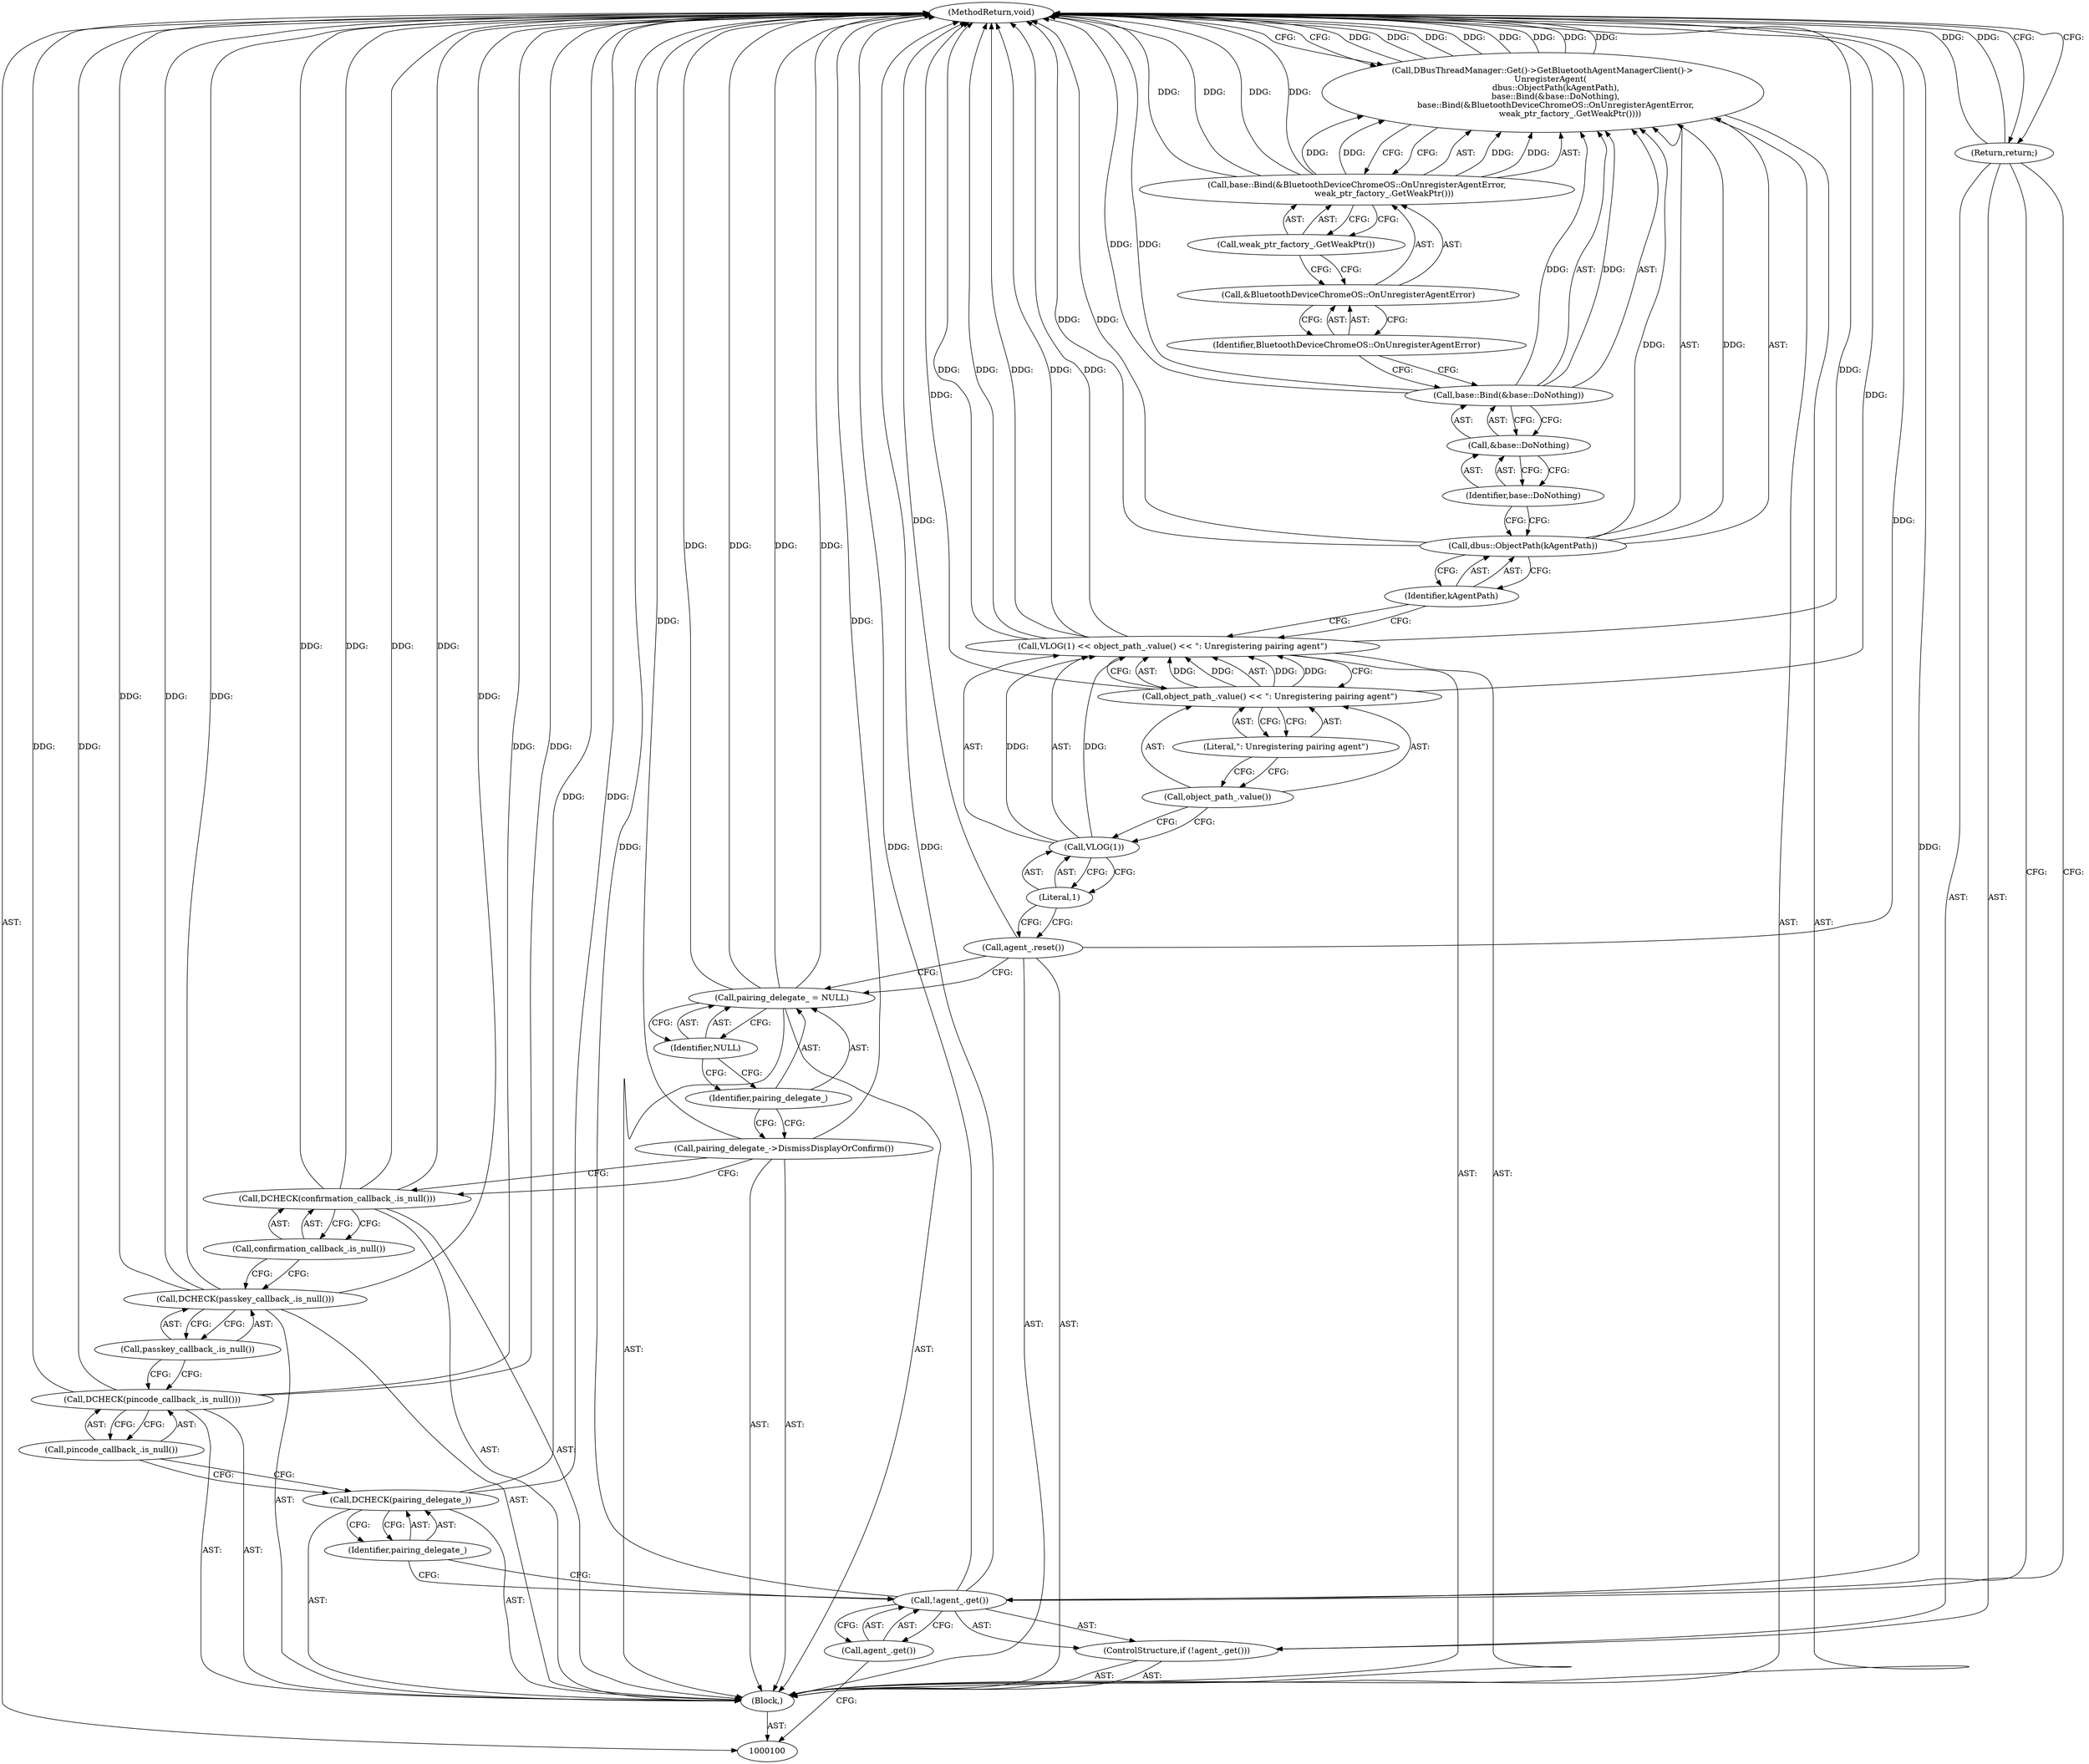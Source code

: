 digraph "1_Chrome_d358f57009b85fb7440208afa5ba87636b491889_27" {
"1000135" [label="(MethodReturn,void)"];
"1000101" [label="(Block,)"];
"1000118" [label="(Call,agent_.reset())"];
"1000122" [label="(Call,object_path_.value() << \": Unregistering pairing agent\")"];
"1000123" [label="(Call,object_path_.value())"];
"1000119" [label="(Call,VLOG(1) << object_path_.value() << \": Unregistering pairing agent\")"];
"1000120" [label="(Call,VLOG(1))"];
"1000124" [label="(Literal,\": Unregistering pairing agent\")"];
"1000121" [label="(Literal,1)"];
"1000125" [label="(Call,DBusThreadManager::Get()->GetBluetoothAgentManagerClient()->\n      UnregisterAgent(\n          dbus::ObjectPath(kAgentPath),\n          base::Bind(&base::DoNothing),\n          base::Bind(&BluetoothDeviceChromeOS::OnUnregisterAgentError,\n                     weak_ptr_factory_.GetWeakPtr())))"];
"1000126" [label="(Call,dbus::ObjectPath(kAgentPath))"];
"1000127" [label="(Identifier,kAgentPath)"];
"1000128" [label="(Call,base::Bind(&base::DoNothing))"];
"1000129" [label="(Call,&base::DoNothing)"];
"1000130" [label="(Identifier,base::DoNothing)"];
"1000131" [label="(Call,base::Bind(&BluetoothDeviceChromeOS::OnUnregisterAgentError,\n                     weak_ptr_factory_.GetWeakPtr()))"];
"1000132" [label="(Call,&BluetoothDeviceChromeOS::OnUnregisterAgentError)"];
"1000133" [label="(Identifier,BluetoothDeviceChromeOS::OnUnregisterAgentError)"];
"1000134" [label="(Call,weak_ptr_factory_.GetWeakPtr())"];
"1000102" [label="(ControlStructure,if (!agent_.get()))"];
"1000103" [label="(Call,!agent_.get())"];
"1000104" [label="(Call,agent_.get())"];
"1000105" [label="(Return,return;)"];
"1000106" [label="(Call,DCHECK(pairing_delegate_))"];
"1000107" [label="(Identifier,pairing_delegate_)"];
"1000108" [label="(Call,DCHECK(pincode_callback_.is_null()))"];
"1000109" [label="(Call,pincode_callback_.is_null())"];
"1000110" [label="(Call,DCHECK(passkey_callback_.is_null()))"];
"1000111" [label="(Call,passkey_callback_.is_null())"];
"1000112" [label="(Call,DCHECK(confirmation_callback_.is_null()))"];
"1000113" [label="(Call,confirmation_callback_.is_null())"];
"1000114" [label="(Call,pairing_delegate_->DismissDisplayOrConfirm())"];
"1000115" [label="(Call,pairing_delegate_ = NULL)"];
"1000116" [label="(Identifier,pairing_delegate_)"];
"1000117" [label="(Identifier,NULL)"];
"1000135" -> "1000100"  [label="AST: "];
"1000135" -> "1000105"  [label="CFG: "];
"1000135" -> "1000125"  [label="CFG: "];
"1000115" -> "1000135"  [label="DDG: "];
"1000115" -> "1000135"  [label="DDG: "];
"1000125" -> "1000135"  [label="DDG: "];
"1000125" -> "1000135"  [label="DDG: "];
"1000125" -> "1000135"  [label="DDG: "];
"1000125" -> "1000135"  [label="DDG: "];
"1000108" -> "1000135"  [label="DDG: "];
"1000108" -> "1000135"  [label="DDG: "];
"1000103" -> "1000135"  [label="DDG: "];
"1000103" -> "1000135"  [label="DDG: "];
"1000114" -> "1000135"  [label="DDG: "];
"1000126" -> "1000135"  [label="DDG: "];
"1000118" -> "1000135"  [label="DDG: "];
"1000112" -> "1000135"  [label="DDG: "];
"1000112" -> "1000135"  [label="DDG: "];
"1000119" -> "1000135"  [label="DDG: "];
"1000119" -> "1000135"  [label="DDG: "];
"1000119" -> "1000135"  [label="DDG: "];
"1000122" -> "1000135"  [label="DDG: "];
"1000131" -> "1000135"  [label="DDG: "];
"1000131" -> "1000135"  [label="DDG: "];
"1000128" -> "1000135"  [label="DDG: "];
"1000110" -> "1000135"  [label="DDG: "];
"1000110" -> "1000135"  [label="DDG: "];
"1000106" -> "1000135"  [label="DDG: "];
"1000105" -> "1000135"  [label="DDG: "];
"1000101" -> "1000100"  [label="AST: "];
"1000102" -> "1000101"  [label="AST: "];
"1000106" -> "1000101"  [label="AST: "];
"1000108" -> "1000101"  [label="AST: "];
"1000110" -> "1000101"  [label="AST: "];
"1000112" -> "1000101"  [label="AST: "];
"1000114" -> "1000101"  [label="AST: "];
"1000115" -> "1000101"  [label="AST: "];
"1000118" -> "1000101"  [label="AST: "];
"1000119" -> "1000101"  [label="AST: "];
"1000125" -> "1000101"  [label="AST: "];
"1000118" -> "1000101"  [label="AST: "];
"1000118" -> "1000115"  [label="CFG: "];
"1000121" -> "1000118"  [label="CFG: "];
"1000118" -> "1000135"  [label="DDG: "];
"1000122" -> "1000119"  [label="AST: "];
"1000122" -> "1000124"  [label="CFG: "];
"1000123" -> "1000122"  [label="AST: "];
"1000124" -> "1000122"  [label="AST: "];
"1000119" -> "1000122"  [label="CFG: "];
"1000122" -> "1000135"  [label="DDG: "];
"1000122" -> "1000119"  [label="DDG: "];
"1000122" -> "1000119"  [label="DDG: "];
"1000123" -> "1000122"  [label="AST: "];
"1000123" -> "1000120"  [label="CFG: "];
"1000124" -> "1000123"  [label="CFG: "];
"1000119" -> "1000101"  [label="AST: "];
"1000119" -> "1000122"  [label="CFG: "];
"1000120" -> "1000119"  [label="AST: "];
"1000122" -> "1000119"  [label="AST: "];
"1000127" -> "1000119"  [label="CFG: "];
"1000119" -> "1000135"  [label="DDG: "];
"1000119" -> "1000135"  [label="DDG: "];
"1000119" -> "1000135"  [label="DDG: "];
"1000120" -> "1000119"  [label="DDG: "];
"1000122" -> "1000119"  [label="DDG: "];
"1000122" -> "1000119"  [label="DDG: "];
"1000120" -> "1000119"  [label="AST: "];
"1000120" -> "1000121"  [label="CFG: "];
"1000121" -> "1000120"  [label="AST: "];
"1000123" -> "1000120"  [label="CFG: "];
"1000120" -> "1000119"  [label="DDG: "];
"1000124" -> "1000122"  [label="AST: "];
"1000124" -> "1000123"  [label="CFG: "];
"1000122" -> "1000124"  [label="CFG: "];
"1000121" -> "1000120"  [label="AST: "];
"1000121" -> "1000118"  [label="CFG: "];
"1000120" -> "1000121"  [label="CFG: "];
"1000125" -> "1000101"  [label="AST: "];
"1000125" -> "1000131"  [label="CFG: "];
"1000126" -> "1000125"  [label="AST: "];
"1000128" -> "1000125"  [label="AST: "];
"1000131" -> "1000125"  [label="AST: "];
"1000135" -> "1000125"  [label="CFG: "];
"1000125" -> "1000135"  [label="DDG: "];
"1000125" -> "1000135"  [label="DDG: "];
"1000125" -> "1000135"  [label="DDG: "];
"1000125" -> "1000135"  [label="DDG: "];
"1000126" -> "1000125"  [label="DDG: "];
"1000128" -> "1000125"  [label="DDG: "];
"1000131" -> "1000125"  [label="DDG: "];
"1000131" -> "1000125"  [label="DDG: "];
"1000126" -> "1000125"  [label="AST: "];
"1000126" -> "1000127"  [label="CFG: "];
"1000127" -> "1000126"  [label="AST: "];
"1000130" -> "1000126"  [label="CFG: "];
"1000126" -> "1000135"  [label="DDG: "];
"1000126" -> "1000125"  [label="DDG: "];
"1000127" -> "1000126"  [label="AST: "];
"1000127" -> "1000119"  [label="CFG: "];
"1000126" -> "1000127"  [label="CFG: "];
"1000128" -> "1000125"  [label="AST: "];
"1000128" -> "1000129"  [label="CFG: "];
"1000129" -> "1000128"  [label="AST: "];
"1000133" -> "1000128"  [label="CFG: "];
"1000128" -> "1000135"  [label="DDG: "];
"1000128" -> "1000125"  [label="DDG: "];
"1000129" -> "1000128"  [label="AST: "];
"1000129" -> "1000130"  [label="CFG: "];
"1000130" -> "1000129"  [label="AST: "];
"1000128" -> "1000129"  [label="CFG: "];
"1000130" -> "1000129"  [label="AST: "];
"1000130" -> "1000126"  [label="CFG: "];
"1000129" -> "1000130"  [label="CFG: "];
"1000131" -> "1000125"  [label="AST: "];
"1000131" -> "1000134"  [label="CFG: "];
"1000132" -> "1000131"  [label="AST: "];
"1000134" -> "1000131"  [label="AST: "];
"1000125" -> "1000131"  [label="CFG: "];
"1000131" -> "1000135"  [label="DDG: "];
"1000131" -> "1000135"  [label="DDG: "];
"1000131" -> "1000125"  [label="DDG: "];
"1000131" -> "1000125"  [label="DDG: "];
"1000132" -> "1000131"  [label="AST: "];
"1000132" -> "1000133"  [label="CFG: "];
"1000133" -> "1000132"  [label="AST: "];
"1000134" -> "1000132"  [label="CFG: "];
"1000133" -> "1000132"  [label="AST: "];
"1000133" -> "1000128"  [label="CFG: "];
"1000132" -> "1000133"  [label="CFG: "];
"1000134" -> "1000131"  [label="AST: "];
"1000134" -> "1000132"  [label="CFG: "];
"1000131" -> "1000134"  [label="CFG: "];
"1000102" -> "1000101"  [label="AST: "];
"1000103" -> "1000102"  [label="AST: "];
"1000105" -> "1000102"  [label="AST: "];
"1000103" -> "1000102"  [label="AST: "];
"1000103" -> "1000104"  [label="CFG: "];
"1000104" -> "1000103"  [label="AST: "];
"1000105" -> "1000103"  [label="CFG: "];
"1000107" -> "1000103"  [label="CFG: "];
"1000103" -> "1000135"  [label="DDG: "];
"1000103" -> "1000135"  [label="DDG: "];
"1000104" -> "1000103"  [label="AST: "];
"1000104" -> "1000100"  [label="CFG: "];
"1000103" -> "1000104"  [label="CFG: "];
"1000105" -> "1000102"  [label="AST: "];
"1000105" -> "1000103"  [label="CFG: "];
"1000135" -> "1000105"  [label="CFG: "];
"1000105" -> "1000135"  [label="DDG: "];
"1000106" -> "1000101"  [label="AST: "];
"1000106" -> "1000107"  [label="CFG: "];
"1000107" -> "1000106"  [label="AST: "];
"1000109" -> "1000106"  [label="CFG: "];
"1000106" -> "1000135"  [label="DDG: "];
"1000107" -> "1000106"  [label="AST: "];
"1000107" -> "1000103"  [label="CFG: "];
"1000106" -> "1000107"  [label="CFG: "];
"1000108" -> "1000101"  [label="AST: "];
"1000108" -> "1000109"  [label="CFG: "];
"1000109" -> "1000108"  [label="AST: "];
"1000111" -> "1000108"  [label="CFG: "];
"1000108" -> "1000135"  [label="DDG: "];
"1000108" -> "1000135"  [label="DDG: "];
"1000109" -> "1000108"  [label="AST: "];
"1000109" -> "1000106"  [label="CFG: "];
"1000108" -> "1000109"  [label="CFG: "];
"1000110" -> "1000101"  [label="AST: "];
"1000110" -> "1000111"  [label="CFG: "];
"1000111" -> "1000110"  [label="AST: "];
"1000113" -> "1000110"  [label="CFG: "];
"1000110" -> "1000135"  [label="DDG: "];
"1000110" -> "1000135"  [label="DDG: "];
"1000111" -> "1000110"  [label="AST: "];
"1000111" -> "1000108"  [label="CFG: "];
"1000110" -> "1000111"  [label="CFG: "];
"1000112" -> "1000101"  [label="AST: "];
"1000112" -> "1000113"  [label="CFG: "];
"1000113" -> "1000112"  [label="AST: "];
"1000114" -> "1000112"  [label="CFG: "];
"1000112" -> "1000135"  [label="DDG: "];
"1000112" -> "1000135"  [label="DDG: "];
"1000113" -> "1000112"  [label="AST: "];
"1000113" -> "1000110"  [label="CFG: "];
"1000112" -> "1000113"  [label="CFG: "];
"1000114" -> "1000101"  [label="AST: "];
"1000114" -> "1000112"  [label="CFG: "];
"1000116" -> "1000114"  [label="CFG: "];
"1000114" -> "1000135"  [label="DDG: "];
"1000115" -> "1000101"  [label="AST: "];
"1000115" -> "1000117"  [label="CFG: "];
"1000116" -> "1000115"  [label="AST: "];
"1000117" -> "1000115"  [label="AST: "];
"1000118" -> "1000115"  [label="CFG: "];
"1000115" -> "1000135"  [label="DDG: "];
"1000115" -> "1000135"  [label="DDG: "];
"1000116" -> "1000115"  [label="AST: "];
"1000116" -> "1000114"  [label="CFG: "];
"1000117" -> "1000116"  [label="CFG: "];
"1000117" -> "1000115"  [label="AST: "];
"1000117" -> "1000116"  [label="CFG: "];
"1000115" -> "1000117"  [label="CFG: "];
}
